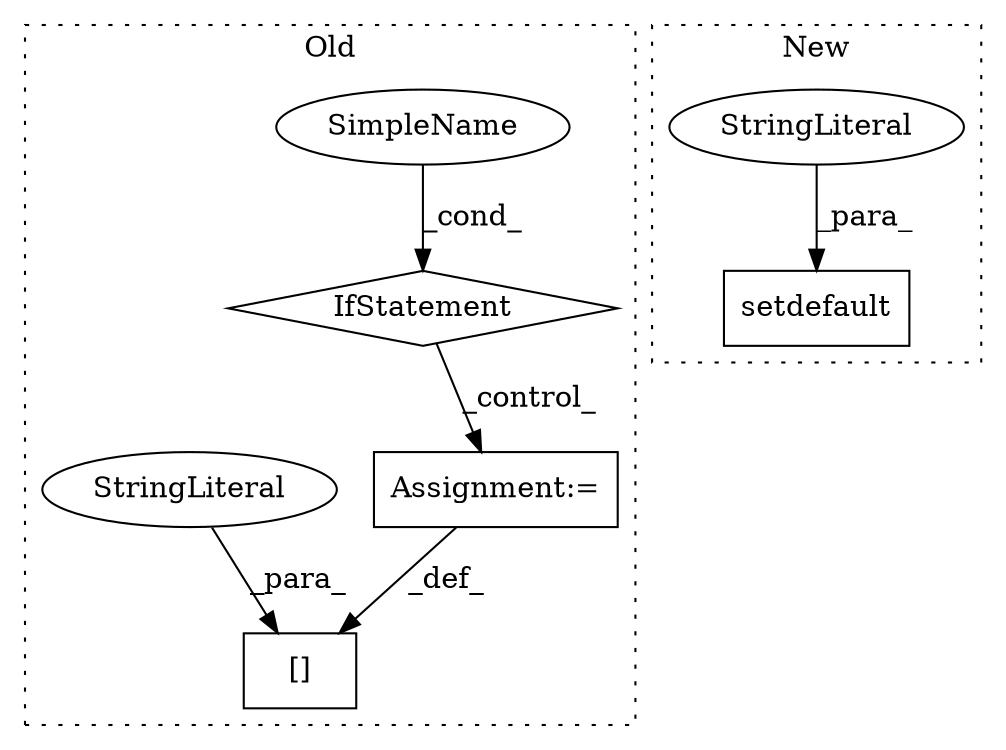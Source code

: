 digraph G {
subgraph cluster0 {
1 [label="IfStatement" a="25" s="10483,10551" l="4,2" shape="diamond"];
4 [label="Assignment:=" a="7" s="10579" l="1" shape="box"];
5 [label="SimpleName" a="42" s="" l="" shape="ellipse"];
6 [label="[]" a="2" s="10561,10578" l="7,1" shape="box"];
7 [label="StringLiteral" a="45" s="10568" l="10" shape="ellipse"];
label = "Old";
style="dotted";
}
subgraph cluster1 {
2 [label="setdefault" a="32" s="10533,10559" l="11,1" shape="box"];
3 [label="StringLiteral" a="45" s="10544" l="10" shape="ellipse"];
label = "New";
style="dotted";
}
1 -> 4 [label="_control_"];
3 -> 2 [label="_para_"];
4 -> 6 [label="_def_"];
5 -> 1 [label="_cond_"];
7 -> 6 [label="_para_"];
}
